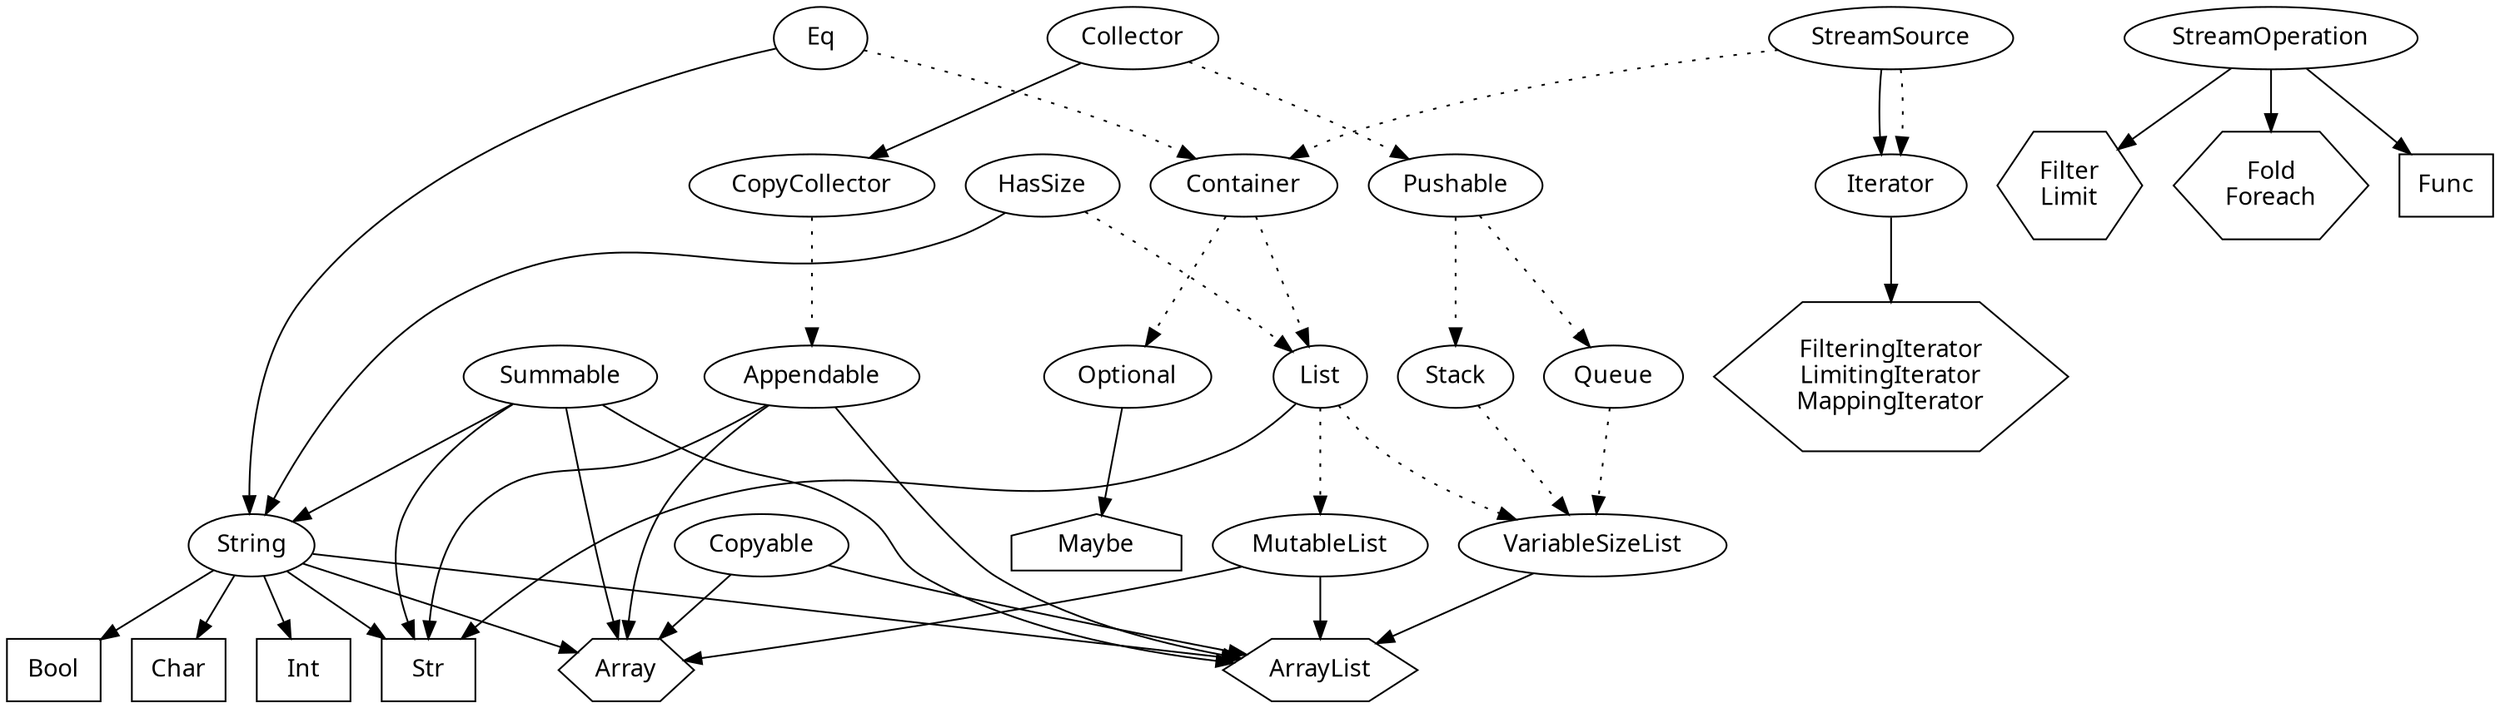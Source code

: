digraph G {
    node [fontname="sans-serif"]
    // Models
    String [shape="oval"]
    HasSize [shape="oval"]
    Copyable [shape="oval"]
    Container [shape="oval", group="collections"]
    Optional [shape="oval", group="collections"]
    List [shape="oval", group="collections"]
    MutableList [shape="oval", group="collections"]
    VariableSizeList [shape="oval", group="collections"]
    Stack [shape="oval", group="collections"]
    Queue [shape="oval", group="collections"]
    Appendable [shape="oval", group="collectors"]
    Pushable [shape="oval", group="collectors"]
    Summable [shape="oval", group="collections"]
    
    StreamSource [shape="oval", group="pipes"]
    StreamOperation [shape="oval", group="pipes"]
    Collector [shape="oval", group="collectors"]
    CopyCollector [shape="oval", group="collectors"]
    Iterator [shape="oval", group="iterators"]
    
    // Structs
    /**/ArrayList [shape="hexagon", group="collections"]
    /**/Array [shape="hexagon", group="collections"]
    /**/PipeIterator [label="FilteringIterator\nLimitingIterator\nMappingIterator", shape="hexagon", group="iterators"]
    /**/PipeOp [label="Filter\nLimit", shape="hexagon", group="pipes"]
    /**/PipeEnd [label="Fold\nForeach", shape="hexagon", group="pipes"]
    
    // Enums
    /**/Maybe [shape="house", group="collections"]
    
    // Primitive types
    /**/Str [shape="box", group="primitives"]
    /**/Int [shape="box", group="primitives"]
    /**/Bool [shape="box", group="primitives"]
    /**/Char [shape="box", group="primitives"]
    /**/Func [shape="box", group="primitives"]
    
    /**/String -> Int
    /**/String -> Char
    /**/String -> Bool
    /**/String -> Str
    /**/String -> Array
    /**/String -> ArrayList
    
    /**/Copyable -> Array
    /**/Copyable -> ArrayList
    
    //+HasSize -> Str
    HasSize -> String
    //+HasSize -> Array
    //+HasSize -> ArrayList
    
    //+Eq -> Str
    Eq -> String
    //+Eq -> Array
    //+Eq -> ArrayList
    //+Eq -> Maybe
    
    /*-*/Eq -> Container [style=dotted]
    /*-*/StreamSource -> Container [style=dotted]
    //+Container -> Array
    //+Container -> ArrayList
    //+Container -> Maybe
    
    /*-*/HasSize -> List [style=dotted]
    /*-*/Container -> List [style=dotted]
    /**/List -> Str
    
    /*-*/List -> MutableList [style=dotted]
    /**/MutableList -> Array
    /**/MutableList -> ArrayList
    
    /*-*/List -> VariableSizeList [style=dotted]
    /*-*/Stack -> VariableSizeList [style=dotted]
    /*-*/Queue -> VariableSizeList [style=dotted]
    /**/VariableSizeList -> ArrayList
    
    /*-*/Pushable -> Stack [style=dotted]
    //+Stack -> ArrayList
    
    /*-*/Pushable -> Queue [style=dotted]
    
    //+StreamSource -> Maybe
    //+StreamSource -> Array
    //+StreamSource -> ArrayList
    StreamSource -> Iterator
    //+StreamSource -> ArrayIterator
    //+StreamSource -> MappingIterator
    
    /**/StreamOperation -> Func
    /**/StreamOperation -> PipeOp
    /**/StreamOperation -> PipeEnd
    
    /**/Summable -> Str
    Summable -> String
    /**/Summable -> Array
    /**/Summable -> ArrayList
    
    /*-*/CopyCollector -> Appendable [style=dotted]
    /**/Appendable -> Array
    /**/Appendable -> ArrayList
    /**/Appendable -> Str
    
    //+CopyCollector -> Array
    //+CopyCollector -> ArrayList
    
    /*-*/Collector -> Pushable [style=dotted]
    //+Pushable -> ArrayList
    
    //+Collector -> ArrayList
    Collector -> CopyCollector
    
    /*-*/StreamSource -> Iterator [style=dotted]
    /**/Iterator -> PipeIterator
    
    /*-*/Container -> Optional [style=dotted]
    /**/Optional -> Maybe
}
